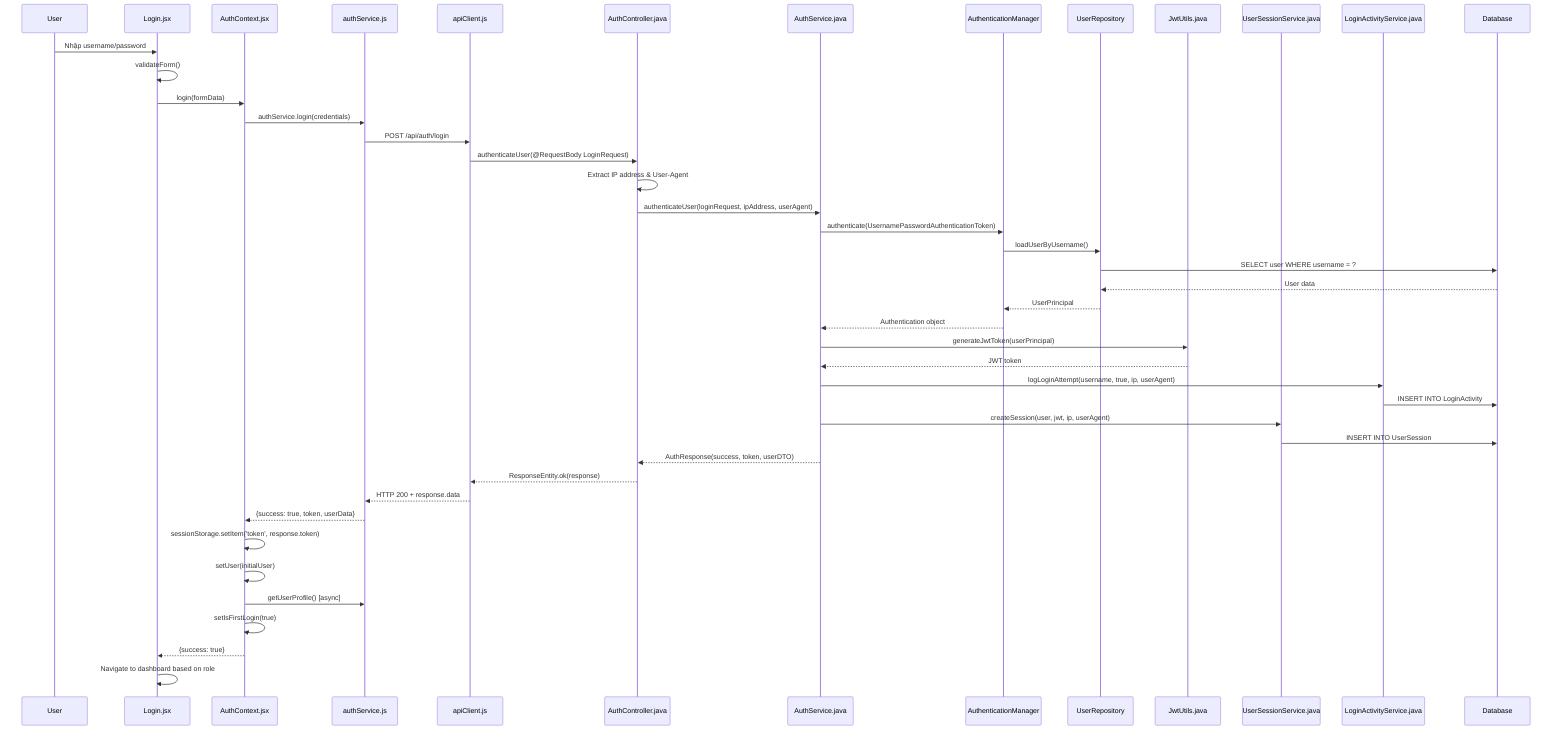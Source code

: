 sequenceDiagram
    participant U as User
    participant L as Login.jsx
    participant AC as AuthContext.jsx
    participant AS as authService.js
    participant API as apiClient.js
    participant AuthC as AuthController.java
    participant AuthS as AuthService.java
    participant AM as AuthenticationManager
    participant UR as UserRepository
    participant JWT as JwtUtils.java
    participant USS as UserSessionService.java
    participant LAS as LoginActivityService.java
    participant DB as Database

    U->>L: Nhập username/password
    L->>L: validateForm()
    L->>AC: login(formData)
    AC->>AS: authService.login(credentials)
    AS->>API: POST /api/auth/login
    API->>AuthC: authenticateUser(@RequestBody LoginRequest)
    AuthC->>AuthC: Extract IP address & User-Agent
    AuthC->>AuthS: authenticateUser(loginRequest, ipAddress, userAgent)
    
    AuthS->>AM: authenticate(UsernamePasswordAuthenticationToken)
    AM->>UR: loadUserByUsername()
    UR->>DB: SELECT user WHERE username = ?
    DB-->>UR: User data
    UR-->>AM: UserPrincipal
    AM-->>AuthS: Authentication object
    
    AuthS->>JWT: generateJwtToken(userPrincipal)
    JWT-->>AuthS: JWT token
    
    AuthS->>LAS: logLoginAttempt(username, true, ip, userAgent)
    LAS->>DB: INSERT INTO LoginActivity
    
    AuthS->>USS: createSession(user, jwt, ip, userAgent)
    USS->>DB: INSERT INTO UserSession
    
    AuthS-->>AuthC: AuthResponse(success, token, userDTO)
    AuthC-->>API: ResponseEntity.ok(response)
    API-->>AS: HTTP 200 + response.data
    AS-->>AC: {success: true, token, userData}
    
    AC->>AC: sessionStorage.setItem('token', response.token)
    AC->>AC: setUser(initialUser)
    AC->>AS: getUserProfile() [async]
    AC->>AC: setIsFirstLogin(true)
    
    AC-->>L: {success: true}
    L->>L: Navigate to dashboard based on role